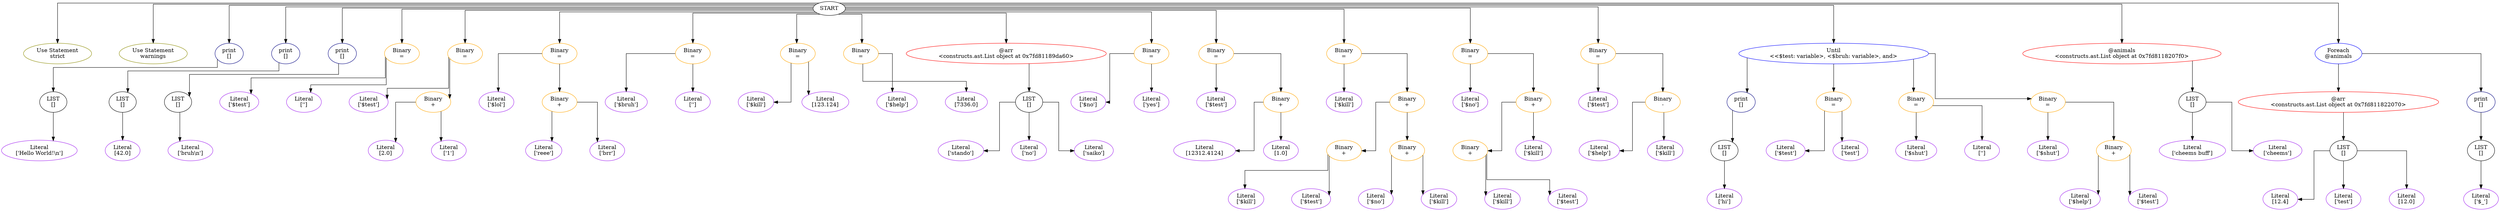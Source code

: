 digraph AST {
nodesep=1.0;
overlap=False;
ranksep=1.0;
splines=ortho;
start_0 [fillcolor=white, label=START];
"Use Statement_1" [color=yellow4, fillcolor=yellow1, group=start_0, label="Use Statement\nstrict"];
start_0 -> "Use Statement_1"  [weight=1.5];
"Use Statement_2" [color=yellow4, fillcolor=yellow1, group=start_0, label="Use Statement\nwarnings"];
start_0 -> "Use Statement_2"  [weight=1.5];
print_1 [color=navy, fillcolor=lightblue, group=start_0, label="print\n[]"];
start_0 -> print_1  [weight=1.5];
LIST_1 [color=black, fillcolor=gray, group=print_1, label="LIST\n[]"];
print_1 -> LIST_1  [weight=1.5];
Literal_1 [color=purple, fillcolor=thistle, group=LIST_1, label="Literal\n['Hello World!\\n']"];
LIST_1 -> Literal_1  [weight=1.5];
print_2 [color=navy, fillcolor=lightblue, group=start_0, label="print\n[]"];
start_0 -> print_2  [weight=1.5];
LIST_2 [color=black, fillcolor=gray, group=print_2, label="LIST\n[]"];
print_2 -> LIST_2  [weight=1.5];
Literal_2 [color=purple, fillcolor=thistle, group=LIST_2, label="Literal\n[42.0]"];
LIST_2 -> Literal_2  [weight=1.5];
print_3 [color=navy, fillcolor=lightblue, group=start_0, label="print\n[]"];
start_0 -> print_3  [weight=1.5];
LIST_3 [color=black, fillcolor=gray, group=print_3, label="LIST\n[]"];
print_3 -> LIST_3  [weight=1.5];
Literal_3 [color=purple, fillcolor=thistle, group=LIST_3, label="Literal\n['bruh\\n']"];
LIST_3 -> Literal_3  [weight=1.5];
Binary_1 [color=orange, fillcolor=lightyellow, group=start_0, label="Binary\n="];
start_0 -> Binary_1  [weight=1.5];
Literal_4 [color=purple, fillcolor=thistle, group=Binary_1, label="Literal\n['$test']"];
Binary_1 -> Literal_4  [weight=1.5];
Literal_5 [color=purple, fillcolor=thistle, group=Binary_1, label="Literal\n['']"];
Binary_1 -> Literal_5  [weight=1.5];
Binary_2 [color=orange, fillcolor=lightyellow, group=start_0, label="Binary\n="];
start_0 -> Binary_2  [weight=1.5];
Literal_6 [color=purple, fillcolor=thistle, group=Binary_2, label="Literal\n['$test']"];
Binary_2 -> Literal_6  [weight=1.5];
Binary_3 [color=orange, fillcolor=lightyellow, group=Binary_2, label="Binary\n+"];
Binary_2 -> Binary_3  [weight=1.5];
Literal_7 [color=purple, fillcolor=thistle, group=Binary_3, label="Literal\n[2.0]"];
Binary_3 -> Literal_7  [weight=1.5];
Literal_8 [color=purple, fillcolor=thistle, group=Binary_3, label="Literal\n['1']"];
Binary_3 -> Literal_8  [weight=1.5];
Binary_4 [color=orange, fillcolor=lightyellow, group=start_0, label="Binary\n="];
start_0 -> Binary_4  [weight=1.5];
Literal_9 [color=purple, fillcolor=thistle, group=Binary_4, label="Literal\n['$lol']"];
Binary_4 -> Literal_9  [weight=1.5];
Binary_5 [color=orange, fillcolor=lightyellow, group=Binary_4, label="Binary\n+"];
Binary_4 -> Binary_5  [weight=1.5];
Literal_10 [color=purple, fillcolor=thistle, group=Binary_5, label="Literal\n['reee']"];
Binary_5 -> Literal_10  [weight=1.5];
Literal_11 [color=purple, fillcolor=thistle, group=Binary_5, label="Literal\n['brr']"];
Binary_5 -> Literal_11  [weight=1.5];
Binary_6 [color=orange, fillcolor=lightyellow, group=start_0, label="Binary\n="];
start_0 -> Binary_6  [weight=1.5];
Literal_12 [color=purple, fillcolor=thistle, group=Binary_6, label="Literal\n['$bruh']"];
Binary_6 -> Literal_12  [weight=1.5];
Literal_13 [color=purple, fillcolor=thistle, group=Binary_6, label="Literal\n['']"];
Binary_6 -> Literal_13  [weight=1.5];
Binary_7 [color=orange, fillcolor=lightyellow, group=start_0, label="Binary\n="];
start_0 -> Binary_7  [weight=1.5];
Literal_14 [color=purple, fillcolor=thistle, group=Binary_7, label="Literal\n['$kill']"];
Binary_7 -> Literal_14  [weight=1.5];
Literal_15 [color=purple, fillcolor=thistle, group=Binary_7, label="Literal\n[123.124]"];
Binary_7 -> Literal_15  [weight=1.5];
Binary_8 [color=orange, fillcolor=lightyellow, group=start_0, label="Binary\n="];
start_0 -> Binary_8  [weight=1.5];
Literal_16 [color=purple, fillcolor=thistle, group=Binary_8, label="Literal\n['$help']"];
Binary_8 -> Literal_16  [weight=1.5];
Literal_17 [color=purple, fillcolor=thistle, group=Binary_8, label="Literal\n[7336.0]"];
Binary_8 -> Literal_17  [weight=1.5];
"@arr_1" [color=red, fillcolor=turquoise, group=start_0, label="@arr\n<constructs.ast.List object at 0x7fd81189da60>"];
start_0 -> "@arr_1"  [weight=1.5];
LIST_4 [color=black, fillcolor=gray, group="@arr_1", label="LIST\n[]"];
"@arr_1" -> LIST_4  [weight=1.5];
Literal_18 [color=purple, fillcolor=thistle, group=LIST_4, label="Literal\n['stando']"];
LIST_4 -> Literal_18  [weight=1.5];
Literal_19 [color=purple, fillcolor=thistle, group=LIST_4, label="Literal\n['no']"];
LIST_4 -> Literal_19  [weight=1.5];
Literal_20 [color=purple, fillcolor=thistle, group=LIST_4, label="Literal\n['saiko']"];
LIST_4 -> Literal_20  [weight=1.5];
Binary_9 [color=orange, fillcolor=lightyellow, group=start_0, label="Binary\n="];
start_0 -> Binary_9  [weight=1.5];
Literal_21 [color=purple, fillcolor=thistle, group=Binary_9, label="Literal\n['$no']"];
Binary_9 -> Literal_21  [weight=1.5];
Literal_22 [color=purple, fillcolor=thistle, group=Binary_9, label="Literal\n['yes']"];
Binary_9 -> Literal_22  [weight=1.5];
Binary_10 [color=orange, fillcolor=lightyellow, group=start_0, label="Binary\n="];
start_0 -> Binary_10  [weight=1.5];
Literal_23 [color=purple, fillcolor=thistle, group=Binary_10, label="Literal\n['$test']"];
Binary_10 -> Literal_23  [weight=1.5];
Binary_11 [color=orange, fillcolor=lightyellow, group=Binary_10, label="Binary\n+"];
Binary_10 -> Binary_11  [weight=1.5];
Literal_24 [color=purple, fillcolor=thistle, group=Binary_11, label="Literal\n[12312.4124]"];
Binary_11 -> Literal_24  [weight=1.5];
Literal_25 [color=purple, fillcolor=thistle, group=Binary_11, label="Literal\n[1.0]"];
Binary_11 -> Literal_25  [weight=1.5];
Binary_12 [color=orange, fillcolor=lightyellow, group=start_0, label="Binary\n="];
start_0 -> Binary_12  [weight=1.5];
Literal_26 [color=purple, fillcolor=thistle, group=Binary_12, label="Literal\n['$kill']"];
Binary_12 -> Literal_26  [weight=1.5];
Binary_13 [color=orange, fillcolor=lightyellow, group=Binary_12, label="Binary\n+"];
Binary_12 -> Binary_13  [weight=1.5];
Binary_14 [color=orange, fillcolor=lightyellow, group=Binary_13, label="Binary\n+"];
Binary_13 -> Binary_14  [weight=1.5];
Literal_27 [color=purple, fillcolor=thistle, group=Binary_14, label="Literal\n['$kill']"];
Binary_14 -> Literal_27  [weight=1.5];
Literal_28 [color=purple, fillcolor=thistle, group=Binary_14, label="Literal\n['$test']"];
Binary_14 -> Literal_28  [weight=1.5];
Binary_15 [color=orange, fillcolor=lightyellow, group=Binary_13, label="Binary\n+"];
Binary_13 -> Binary_15  [weight=1.5];
Literal_29 [color=purple, fillcolor=thistle, group=Binary_15, label="Literal\n['$no']"];
Binary_15 -> Literal_29  [weight=1.5];
Literal_30 [color=purple, fillcolor=thistle, group=Binary_15, label="Literal\n['$kill']"];
Binary_15 -> Literal_30  [weight=1.5];
Binary_16 [color=orange, fillcolor=lightyellow, group=start_0, label="Binary\n="];
start_0 -> Binary_16  [weight=1.5];
Literal_31 [color=purple, fillcolor=thistle, group=Binary_16, label="Literal\n['$no']"];
Binary_16 -> Literal_31  [weight=1.5];
Binary_17 [color=orange, fillcolor=lightyellow, group=Binary_16, label="Binary\n+"];
Binary_16 -> Binary_17  [weight=1.5];
Binary_18 [color=orange, fillcolor=lightyellow, group=Binary_17, label="Binary\n+"];
Binary_17 -> Binary_18  [weight=1.5];
Literal_32 [color=purple, fillcolor=thistle, group=Binary_18, label="Literal\n['$kill']"];
Binary_18 -> Literal_32  [weight=1.5];
Literal_33 [color=purple, fillcolor=thistle, group=Binary_18, label="Literal\n['$test']"];
Binary_18 -> Literal_33  [weight=1.5];
Literal_34 [color=purple, fillcolor=thistle, group=Binary_17, label="Literal\n['$kill']"];
Binary_17 -> Literal_34  [weight=1.5];
Binary_19 [color=orange, fillcolor=lightyellow, group=start_0, label="Binary\n="];
start_0 -> Binary_19  [weight=1.5];
Literal_35 [color=purple, fillcolor=thistle, group=Binary_19, label="Literal\n['$test']"];
Binary_19 -> Literal_35  [weight=1.5];
Binary_20 [color=orange, fillcolor=lightyellow, group=Binary_19, label="Binary\n-"];
Binary_19 -> Binary_20  [weight=1.5];
Literal_36 [color=purple, fillcolor=thistle, group=Binary_20, label="Literal\n['$help']"];
Binary_20 -> Literal_36  [weight=1.5];
Literal_37 [color=purple, fillcolor=thistle, group=Binary_20, label="Literal\n['$kill']"];
Binary_20 -> Literal_37  [weight=1.5];
Until_1 [color=blue, fillcolor=palegreen, group=start_0, label="Until\n<<$test: variable>, <$bruh: variable>, and>"];
start_0 -> Until_1  [weight=1.5];
print_4 [color=navy, fillcolor=lightblue, group=Until_1, label="print\n[]"];
Until_1 -> print_4  [weight=1.5];
LIST_5 [color=black, fillcolor=gray, group=print_4, label="LIST\n[]"];
print_4 -> LIST_5  [weight=1.5];
Literal_38 [color=purple, fillcolor=thistle, group=LIST_5, label="Literal\n['hi']"];
LIST_5 -> Literal_38  [weight=1.5];
Binary_21 [color=orange, fillcolor=lightyellow, group=Until_1, label="Binary\n="];
Until_1 -> Binary_21  [weight=1.5];
Literal_39 [color=purple, fillcolor=thistle, group=Binary_21, label="Literal\n['$test']"];
Binary_21 -> Literal_39  [weight=1.5];
Literal_40 [color=purple, fillcolor=thistle, group=Binary_21, label="Literal\n['test']"];
Binary_21 -> Literal_40  [weight=1.5];
Binary_22 [color=orange, fillcolor=lightyellow, group=Until_1, label="Binary\n="];
Until_1 -> Binary_22  [weight=1.5];
Literal_41 [color=purple, fillcolor=thistle, group=Binary_22, label="Literal\n['$shut']"];
Binary_22 -> Literal_41  [weight=1.5];
Literal_42 [color=purple, fillcolor=thistle, group=Binary_22, label="Literal\n['']"];
Binary_22 -> Literal_42  [weight=1.5];
Binary_23 [color=orange, fillcolor=lightyellow, group=Until_1, label="Binary\n="];
Until_1 -> Binary_23  [weight=1.5];
Literal_43 [color=purple, fillcolor=thistle, group=Binary_23, label="Literal\n['$shut']"];
Binary_23 -> Literal_43  [weight=1.5];
Binary_24 [color=orange, fillcolor=lightyellow, group=Binary_23, label="Binary\n+"];
Binary_23 -> Binary_24  [weight=1.5];
Literal_44 [color=purple, fillcolor=thistle, group=Binary_24, label="Literal\n['$help']"];
Binary_24 -> Literal_44  [weight=1.5];
Literal_45 [color=purple, fillcolor=thistle, group=Binary_24, label="Literal\n['$test']"];
Binary_24 -> Literal_45  [weight=1.5];
"@animals_1" [color=red, fillcolor=turquoise, group=start_0, label="@animals\n<constructs.ast.List object at 0x7fd8118207f0>"];
start_0 -> "@animals_1"  [weight=1.5];
LIST_6 [color=black, fillcolor=gray, group="@animals_1", label="LIST\n[]"];
"@animals_1" -> LIST_6  [weight=1.5];
Literal_46 [color=purple, fillcolor=thistle, group=LIST_6, label="Literal\n['cheems buff']"];
LIST_6 -> Literal_46  [weight=1.5];
Literal_47 [color=purple, fillcolor=thistle, group=LIST_6, label="Literal\n['cheems']"];
LIST_6 -> Literal_47  [weight=1.5];
Foreach_1 [color=blue, fillcolor=coral, group=start_0, label="Foreach\n@animals"];
start_0 -> Foreach_1  [weight=1.5];
"@arr_2" [color=red, fillcolor=turquoise, group=Foreach_1, label="@arr\n<constructs.ast.List object at 0x7fd811822070>"];
Foreach_1 -> "@arr_2"  [weight=1.5];
LIST_7 [color=black, fillcolor=gray, group="@arr_2", label="LIST\n[]"];
"@arr_2" -> LIST_7  [weight=1.5];
Literal_48 [color=purple, fillcolor=thistle, group=LIST_7, label="Literal\n[12.4]"];
LIST_7 -> Literal_48  [weight=1.5];
Literal_49 [color=purple, fillcolor=thistle, group=LIST_7, label="Literal\n['test']"];
LIST_7 -> Literal_49  [weight=1.5];
Literal_50 [color=purple, fillcolor=thistle, group=LIST_7, label="Literal\n[12.0]"];
LIST_7 -> Literal_50  [weight=1.5];
print_5 [color=navy, fillcolor=lightblue, group=Foreach_1, label="print\n[]"];
Foreach_1 -> print_5  [weight=1.5];
LIST_8 [color=black, fillcolor=gray, group=print_5, label="LIST\n[]"];
print_5 -> LIST_8  [weight=1.5];
Literal_51 [color=purple, fillcolor=thistle, group=LIST_8, label="Literal\n['$_']"];
LIST_8 -> Literal_51  [weight=1.5];
}
